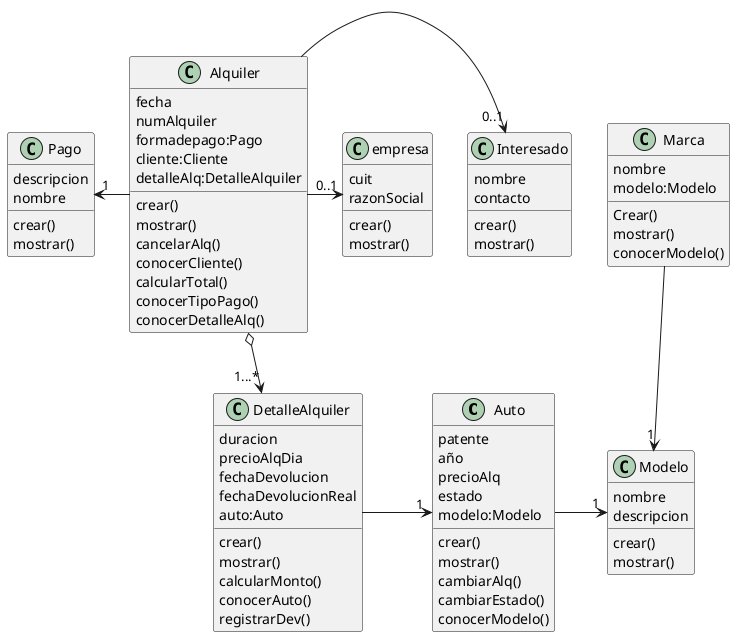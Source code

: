 @startuml

class Auto{
    patente
    año
    precioAlq
    estado
    modelo:Modelo
    crear()
    mostrar()
    cambiarAlq()
    cambiarEstado()
    conocerModelo()

}
Class Marca{
    nombre
    modelo:Modelo
    Crear()
    mostrar()
    conocerModelo()
}
Class Modelo{
    nombre
    descripcion
    crear()
    mostrar()
    
}

Class Interesado{
    nombre
    contacto
    crear()
    mostrar()
}
CLass empresa{
    cuit
    razonSocial
    crear()
    mostrar()
}


Class Alquiler{
    fecha
    numAlquiler
    formadepago:Pago
    cliente:Cliente
    detalleAlq:DetalleAlquiler
    crear()
    mostrar()
    cancelarAlq()
    conocerCliente()
    calcularTotal()
    conocerTipoPago()
    conocerDetalleAlq()
}
Class DetalleAlquiler{
    duracion
    precioAlqDia
    fechaDevolucion
    fechaDevolucionReal
    auto:Auto
    crear()
    mostrar()
    calcularMonto()
    conocerAuto()
    registrarDev()
}
Class Pago{
    descripcion
    nombre
    crear()
    mostrar()

}
Alquiler -left->"1"Pago
Alquiler -right-> "0..1" Interesado
Alquiler -right-> "0..1" empresa
Alquiler o-down->"1...*"DetalleAlquiler
DetalleAlquiler -right->"1"Auto
Auto -right->"1"Modelo
Marca -down->"1"Modelo

@enduml
